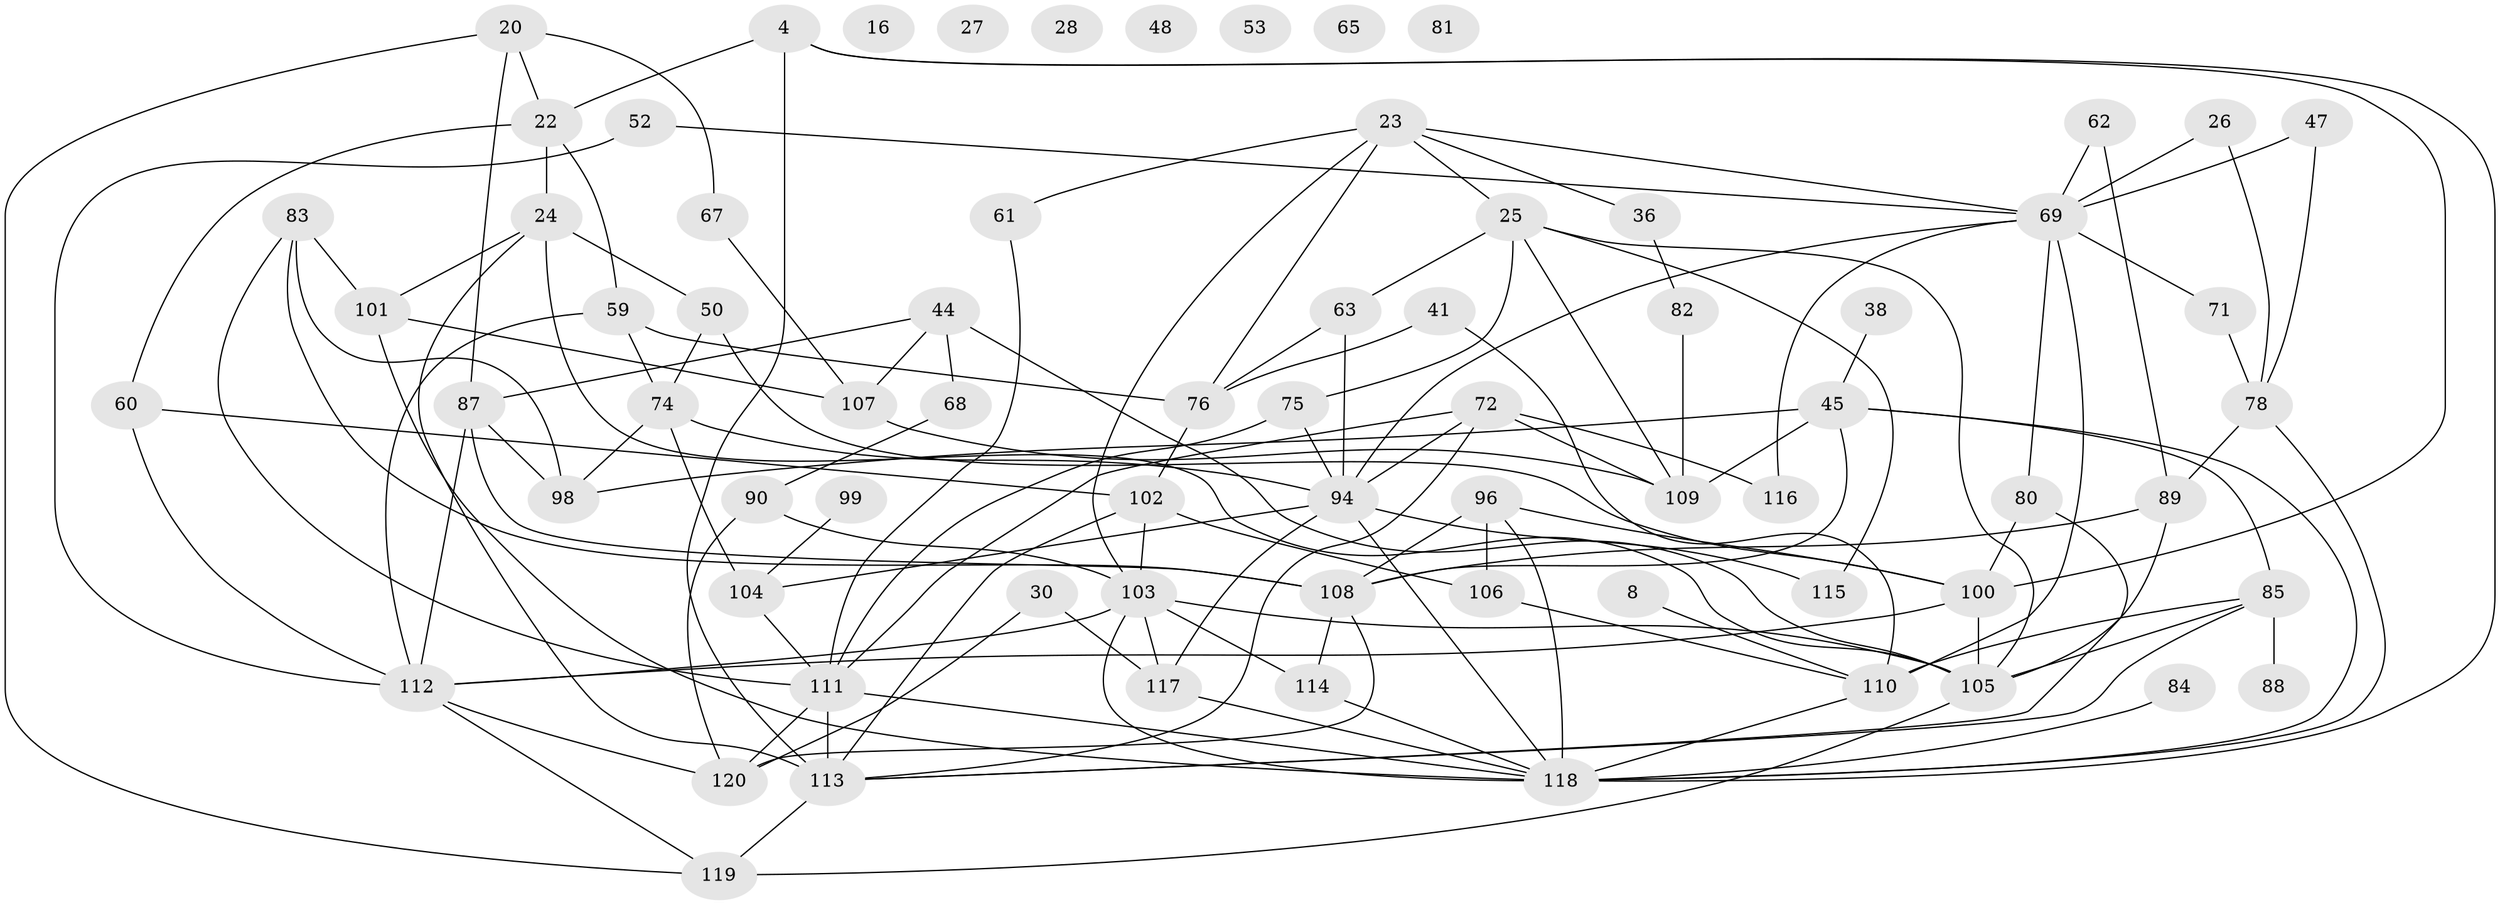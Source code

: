 // original degree distribution, {3: 0.21666666666666667, 2: 0.21666666666666667, 7: 0.041666666666666664, 5: 0.175, 1: 0.05, 0: 0.058333333333333334, 4: 0.18333333333333332, 6: 0.05, 8: 0.008333333333333333}
// Generated by graph-tools (version 1.1) at 2025/43/03/04/25 21:43:46]
// undirected, 72 vertices, 136 edges
graph export_dot {
graph [start="1"]
  node [color=gray90,style=filled];
  4;
  8;
  16;
  20;
  22;
  23 [super="+7"];
  24;
  25;
  26;
  27;
  28;
  30 [super="+3"];
  36;
  38;
  41;
  44;
  45;
  47;
  48;
  50;
  52;
  53;
  59;
  60;
  61;
  62;
  63 [super="+55"];
  65;
  67;
  68;
  69 [super="+9+37"];
  71;
  72 [super="+1+13"];
  74 [super="+5"];
  75;
  76 [super="+70"];
  78 [super="+43"];
  80;
  81;
  82;
  83 [super="+42"];
  84;
  85;
  87;
  88;
  89;
  90 [super="+29"];
  94 [super="+49+92"];
  96 [super="+58"];
  98;
  99;
  100 [super="+39+51+54"];
  101;
  102 [super="+33"];
  103 [super="+40"];
  104;
  105 [super="+86"];
  106;
  107;
  108 [super="+6+15+19+95"];
  109 [super="+32+66"];
  110 [super="+57"];
  111 [super="+93"];
  112 [super="+35+18"];
  113 [super="+14+91"];
  114;
  115;
  116;
  117 [super="+56"];
  118 [super="+97+77"];
  119;
  120;
  4 -- 22;
  4 -- 113 [weight=3];
  4 -- 100;
  4 -- 118 [weight=2];
  8 -- 110;
  20 -- 22;
  20 -- 67;
  20 -- 87;
  20 -- 119;
  22 -- 24;
  22 -- 59;
  22 -- 60;
  23 -- 25;
  23 -- 36;
  23 -- 61;
  23 -- 69 [weight=2];
  23 -- 103 [weight=2];
  23 -- 76;
  24 -- 50;
  24 -- 101;
  24 -- 113;
  24 -- 105;
  25 -- 63 [weight=2];
  25 -- 75;
  25 -- 109;
  25 -- 115;
  25 -- 105;
  26 -- 78;
  26 -- 69;
  30 -- 120;
  30 -- 117;
  36 -- 82;
  38 -- 45;
  41 -- 76;
  41 -- 110;
  44 -- 68;
  44 -- 87;
  44 -- 107;
  44 -- 105;
  45 -- 85;
  45 -- 98;
  45 -- 108;
  45 -- 109;
  45 -- 118 [weight=2];
  47 -- 69;
  47 -- 78;
  50 -- 74;
  50 -- 100;
  52 -- 112;
  52 -- 69;
  59 -- 74;
  59 -- 76;
  59 -- 112;
  60 -- 112;
  60 -- 102;
  61 -- 111;
  62 -- 89;
  62 -- 69;
  63 -- 76;
  63 -- 94 [weight=2];
  67 -- 107;
  68 -- 90 [weight=2];
  69 -- 71;
  69 -- 94;
  69 -- 116;
  69 -- 80;
  69 -- 110 [weight=2];
  71 -- 78;
  72 -- 116;
  72 -- 111 [weight=2];
  72 -- 94;
  72 -- 109;
  72 -- 113;
  74 -- 104 [weight=2];
  74 -- 98;
  74 -- 94;
  75 -- 94;
  75 -- 111;
  76 -- 102;
  78 -- 89 [weight=2];
  78 -- 118;
  80 -- 100;
  80 -- 113;
  82 -- 109;
  83 -- 101 [weight=2];
  83 -- 98;
  83 -- 108;
  83 -- 111;
  84 -- 118;
  85 -- 88;
  85 -- 110;
  85 -- 113;
  85 -- 105;
  87 -- 98;
  87 -- 112;
  87 -- 108;
  89 -- 108;
  89 -- 105;
  90 -- 120;
  90 -- 103;
  94 -- 104;
  94 -- 115;
  94 -- 117;
  94 -- 118;
  96 -- 100;
  96 -- 106;
  96 -- 108;
  96 -- 118 [weight=2];
  99 -- 104;
  100 -- 105 [weight=2];
  100 -- 112 [weight=2];
  101 -- 107;
  101 -- 118;
  102 -- 103;
  102 -- 106;
  102 -- 113;
  103 -- 114;
  103 -- 117 [weight=2];
  103 -- 112;
  103 -- 105;
  103 -- 118;
  104 -- 111 [weight=2];
  105 -- 119;
  106 -- 110;
  107 -- 109;
  108 -- 114;
  108 -- 120;
  110 -- 118;
  111 -- 120;
  111 -- 113;
  111 -- 118 [weight=2];
  112 -- 119;
  112 -- 120;
  113 -- 119;
  114 -- 118;
  117 -- 118;
}
